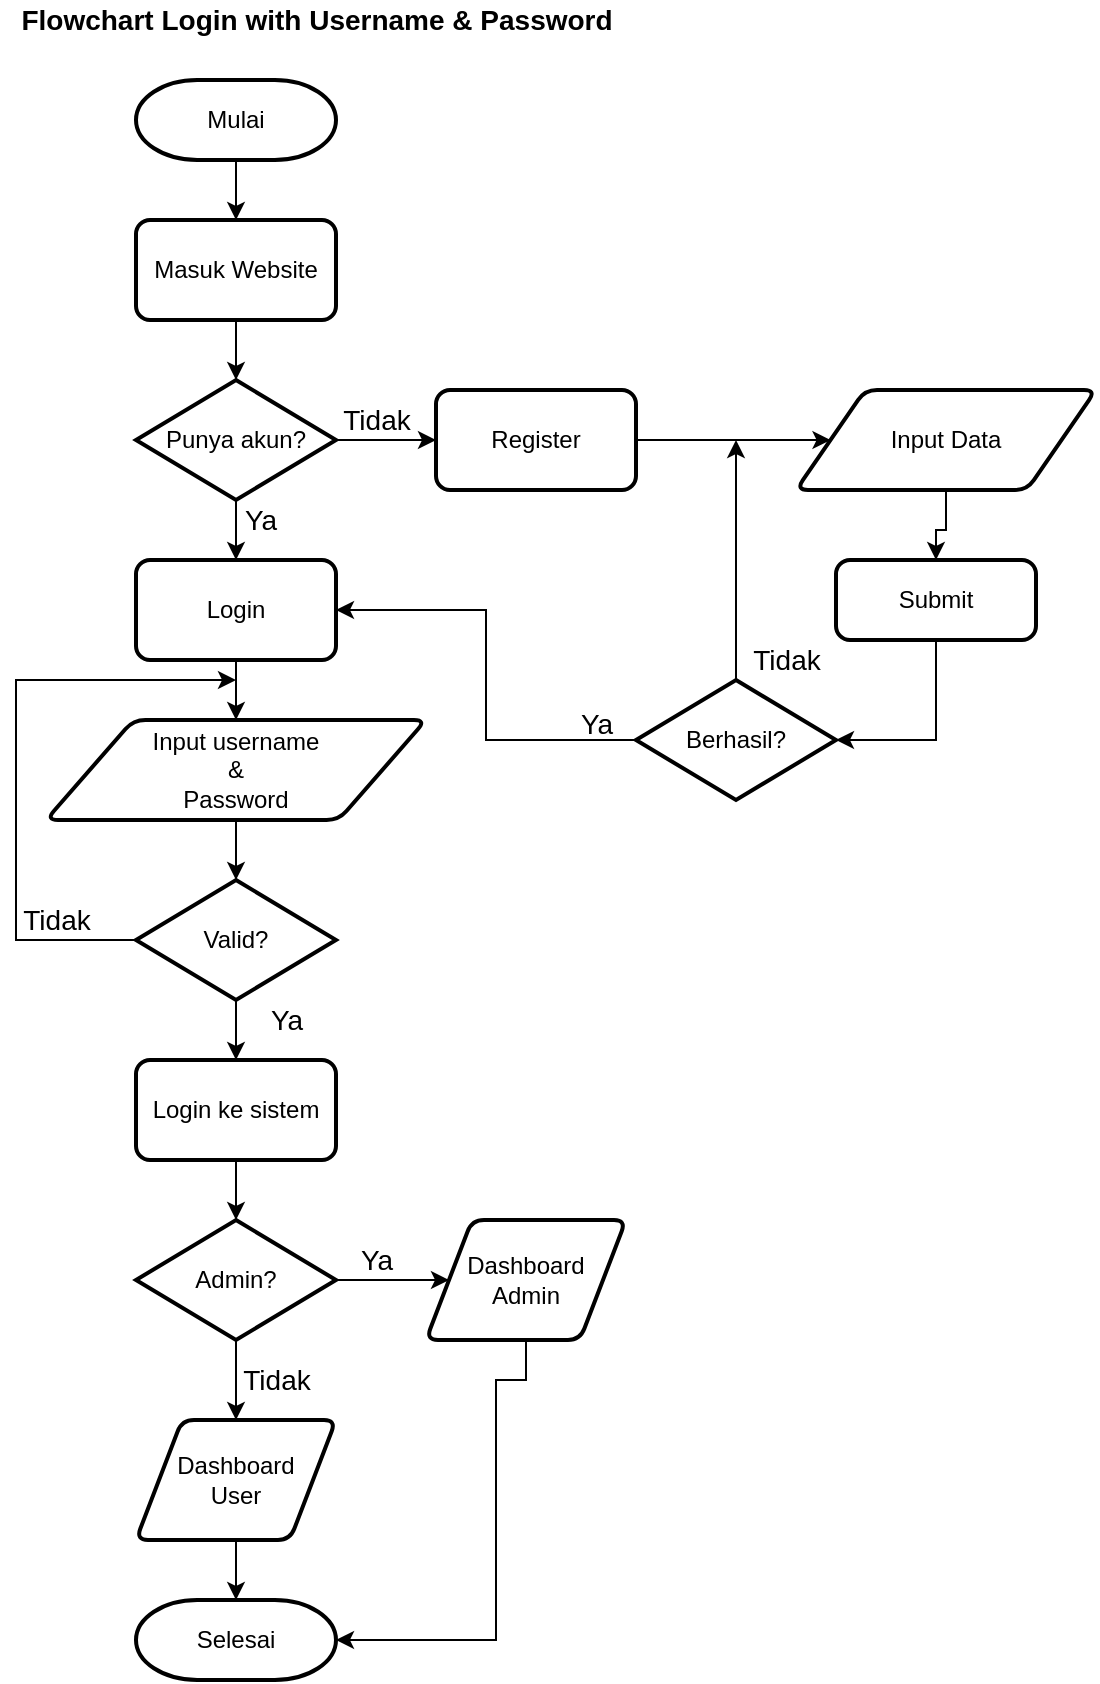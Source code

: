 <mxfile version="16.1.0" type="device" pages="5"><diagram id="rx80lkqpk2qFoOjLIC8C" name="Login"><mxGraphModel dx="868" dy="425" grid="1" gridSize="10" guides="1" tooltips="1" connect="1" arrows="1" fold="1" page="1" pageScale="1" pageWidth="850" pageHeight="1100" math="0" shadow="0"><root><mxCell id="0"/><mxCell id="1" parent="0"/><mxCell id="ijJ8cuFVeBBe80cX_dGB-28" value="&lt;b&gt;&lt;font style=&quot;font-size: 14px&quot;&gt;Flowchart Login with Username &amp;amp; Password&lt;/font&gt;&lt;/b&gt;" style="text;html=1;align=center;verticalAlign=middle;resizable=0;points=[];autosize=1;strokeColor=none;fillColor=none;" vertex="1" parent="1"><mxGeometry x="45" y="10" width="310" height="20" as="geometry"/></mxCell><mxCell id="SA-2f4mTRbUipCs8yHJT-26" value="" style="edgeStyle=orthogonalEdgeStyle;rounded=0;orthogonalLoop=1;jettySize=auto;html=1;fontSize=14;" edge="1" parent="1" source="SA-2f4mTRbUipCs8yHJT-2" target="SA-2f4mTRbUipCs8yHJT-22"><mxGeometry relative="1" as="geometry"/></mxCell><mxCell id="SA-2f4mTRbUipCs8yHJT-2" value="Mulai" style="strokeWidth=2;html=1;shape=mxgraph.flowchart.terminator;whiteSpace=wrap;" vertex="1" parent="1"><mxGeometry x="110" y="50" width="100" height="40" as="geometry"/></mxCell><mxCell id="SA-2f4mTRbUipCs8yHJT-27" value="" style="edgeStyle=orthogonalEdgeStyle;rounded=0;orthogonalLoop=1;jettySize=auto;html=1;fontSize=14;" edge="1" parent="1" source="SA-2f4mTRbUipCs8yHJT-22" target="SA-2f4mTRbUipCs8yHJT-23"><mxGeometry relative="1" as="geometry"/></mxCell><mxCell id="SA-2f4mTRbUipCs8yHJT-22" value="Masuk Website" style="rounded=1;whiteSpace=wrap;html=1;absoluteArcSize=1;arcSize=14;strokeWidth=2;" vertex="1" parent="1"><mxGeometry x="110" y="120" width="100" height="50" as="geometry"/></mxCell><mxCell id="SA-2f4mTRbUipCs8yHJT-29" value="" style="edgeStyle=orthogonalEdgeStyle;rounded=0;orthogonalLoop=1;jettySize=auto;html=1;fontSize=14;" edge="1" parent="1" source="SA-2f4mTRbUipCs8yHJT-23" target="SA-2f4mTRbUipCs8yHJT-28"><mxGeometry relative="1" as="geometry"/></mxCell><mxCell id="SA-2f4mTRbUipCs8yHJT-48" value="" style="edgeStyle=orthogonalEdgeStyle;rounded=0;orthogonalLoop=1;jettySize=auto;html=1;fontSize=14;" edge="1" parent="1" source="SA-2f4mTRbUipCs8yHJT-23" target="SA-2f4mTRbUipCs8yHJT-47"><mxGeometry relative="1" as="geometry"/></mxCell><mxCell id="SA-2f4mTRbUipCs8yHJT-23" value="Punya akun?" style="strokeWidth=2;html=1;shape=mxgraph.flowchart.decision;whiteSpace=wrap;" vertex="1" parent="1"><mxGeometry x="110" y="200" width="100" height="60" as="geometry"/></mxCell><mxCell id="SA-2f4mTRbUipCs8yHJT-31" value="" style="edgeStyle=orthogonalEdgeStyle;rounded=0;orthogonalLoop=1;jettySize=auto;html=1;fontSize=14;" edge="1" parent="1" source="SA-2f4mTRbUipCs8yHJT-28" target="SA-2f4mTRbUipCs8yHJT-30"><mxGeometry relative="1" as="geometry"/></mxCell><mxCell id="SA-2f4mTRbUipCs8yHJT-28" value="Login" style="rounded=1;whiteSpace=wrap;html=1;absoluteArcSize=1;arcSize=14;strokeWidth=2;" vertex="1" parent="1"><mxGeometry x="110" y="290" width="100" height="50" as="geometry"/></mxCell><mxCell id="SA-2f4mTRbUipCs8yHJT-33" value="" style="edgeStyle=orthogonalEdgeStyle;rounded=0;orthogonalLoop=1;jettySize=auto;html=1;fontSize=14;" edge="1" parent="1" source="SA-2f4mTRbUipCs8yHJT-30" target="SA-2f4mTRbUipCs8yHJT-32"><mxGeometry relative="1" as="geometry"/></mxCell><mxCell id="SA-2f4mTRbUipCs8yHJT-30" value="Input username&lt;br&gt;&amp;amp;&lt;br&gt;Password" style="shape=parallelogram;html=1;strokeWidth=2;perimeter=parallelogramPerimeter;whiteSpace=wrap;rounded=1;arcSize=12;size=0.23;" vertex="1" parent="1"><mxGeometry x="65" y="370" width="190" height="50" as="geometry"/></mxCell><mxCell id="SA-2f4mTRbUipCs8yHJT-38" value="" style="edgeStyle=orthogonalEdgeStyle;rounded=0;orthogonalLoop=1;jettySize=auto;html=1;fontSize=14;" edge="1" parent="1" source="SA-2f4mTRbUipCs8yHJT-32" target="SA-2f4mTRbUipCs8yHJT-35"><mxGeometry relative="1" as="geometry"/></mxCell><mxCell id="SA-2f4mTRbUipCs8yHJT-63" style="edgeStyle=orthogonalEdgeStyle;rounded=0;orthogonalLoop=1;jettySize=auto;html=1;fontSize=14;" edge="1" parent="1" source="SA-2f4mTRbUipCs8yHJT-32"><mxGeometry relative="1" as="geometry"><mxPoint x="160" y="350" as="targetPoint"/><Array as="points"><mxPoint x="50" y="480"/><mxPoint x="50" y="350"/></Array></mxGeometry></mxCell><mxCell id="SA-2f4mTRbUipCs8yHJT-32" value="Valid?" style="strokeWidth=2;html=1;shape=mxgraph.flowchart.decision;whiteSpace=wrap;" vertex="1" parent="1"><mxGeometry x="110" y="450" width="100" height="60" as="geometry"/></mxCell><mxCell id="SA-2f4mTRbUipCs8yHJT-39" value="" style="edgeStyle=orthogonalEdgeStyle;rounded=0;orthogonalLoop=1;jettySize=auto;html=1;fontSize=14;" edge="1" parent="1" source="SA-2f4mTRbUipCs8yHJT-35" target="SA-2f4mTRbUipCs8yHJT-36"><mxGeometry relative="1" as="geometry"/></mxCell><mxCell id="SA-2f4mTRbUipCs8yHJT-35" value="Login ke sistem" style="rounded=1;whiteSpace=wrap;html=1;absoluteArcSize=1;arcSize=14;strokeWidth=2;" vertex="1" parent="1"><mxGeometry x="110" y="540" width="100" height="50" as="geometry"/></mxCell><mxCell id="SA-2f4mTRbUipCs8yHJT-41" value="" style="edgeStyle=orthogonalEdgeStyle;rounded=0;orthogonalLoop=1;jettySize=auto;html=1;fontSize=14;" edge="1" parent="1" source="SA-2f4mTRbUipCs8yHJT-36" target="SA-2f4mTRbUipCs8yHJT-40"><mxGeometry relative="1" as="geometry"/></mxCell><mxCell id="SA-2f4mTRbUipCs8yHJT-43" value="" style="edgeStyle=orthogonalEdgeStyle;rounded=0;orthogonalLoop=1;jettySize=auto;html=1;fontSize=14;" edge="1" parent="1" source="SA-2f4mTRbUipCs8yHJT-36" target="SA-2f4mTRbUipCs8yHJT-42"><mxGeometry relative="1" as="geometry"/></mxCell><mxCell id="SA-2f4mTRbUipCs8yHJT-36" value="Admin?" style="strokeWidth=2;html=1;shape=mxgraph.flowchart.decision;whiteSpace=wrap;" vertex="1" parent="1"><mxGeometry x="110" y="620" width="100" height="60" as="geometry"/></mxCell><mxCell id="SA-2f4mTRbUipCs8yHJT-46" style="edgeStyle=orthogonalEdgeStyle;rounded=0;orthogonalLoop=1;jettySize=auto;html=1;entryX=1;entryY=0.5;entryDx=0;entryDy=0;entryPerimeter=0;fontSize=14;" edge="1" parent="1" source="SA-2f4mTRbUipCs8yHJT-40" target="SA-2f4mTRbUipCs8yHJT-44"><mxGeometry relative="1" as="geometry"><Array as="points"><mxPoint x="305" y="700"/><mxPoint x="290" y="700"/><mxPoint x="290" y="830"/></Array></mxGeometry></mxCell><mxCell id="SA-2f4mTRbUipCs8yHJT-40" value="Dashboard&lt;br&gt;Admin" style="shape=parallelogram;html=1;strokeWidth=2;perimeter=parallelogramPerimeter;whiteSpace=wrap;rounded=1;arcSize=12;size=0.23;" vertex="1" parent="1"><mxGeometry x="255" y="620" width="100" height="60" as="geometry"/></mxCell><mxCell id="SA-2f4mTRbUipCs8yHJT-45" value="" style="edgeStyle=orthogonalEdgeStyle;rounded=0;orthogonalLoop=1;jettySize=auto;html=1;fontSize=14;" edge="1" parent="1" source="SA-2f4mTRbUipCs8yHJT-42" target="SA-2f4mTRbUipCs8yHJT-44"><mxGeometry relative="1" as="geometry"/></mxCell><mxCell id="SA-2f4mTRbUipCs8yHJT-42" value="Dashboard&lt;br&gt;User" style="shape=parallelogram;html=1;strokeWidth=2;perimeter=parallelogramPerimeter;whiteSpace=wrap;rounded=1;arcSize=12;size=0.23;" vertex="1" parent="1"><mxGeometry x="110" y="720" width="100" height="60" as="geometry"/></mxCell><mxCell id="SA-2f4mTRbUipCs8yHJT-44" value="Selesai" style="strokeWidth=2;html=1;shape=mxgraph.flowchart.terminator;whiteSpace=wrap;" vertex="1" parent="1"><mxGeometry x="110" y="810" width="100" height="40" as="geometry"/></mxCell><mxCell id="SA-2f4mTRbUipCs8yHJT-50" value="" style="edgeStyle=orthogonalEdgeStyle;rounded=0;orthogonalLoop=1;jettySize=auto;html=1;fontSize=14;" edge="1" parent="1" source="SA-2f4mTRbUipCs8yHJT-47" target="SA-2f4mTRbUipCs8yHJT-49"><mxGeometry relative="1" as="geometry"/></mxCell><mxCell id="SA-2f4mTRbUipCs8yHJT-47" value="Register" style="rounded=1;whiteSpace=wrap;html=1;absoluteArcSize=1;arcSize=14;strokeWidth=2;" vertex="1" parent="1"><mxGeometry x="260" y="205" width="100" height="50" as="geometry"/></mxCell><mxCell id="SA-2f4mTRbUipCs8yHJT-55" value="" style="edgeStyle=orthogonalEdgeStyle;rounded=0;orthogonalLoop=1;jettySize=auto;html=1;fontSize=14;" edge="1" parent="1" source="SA-2f4mTRbUipCs8yHJT-49" target="SA-2f4mTRbUipCs8yHJT-51"><mxGeometry relative="1" as="geometry"/></mxCell><mxCell id="SA-2f4mTRbUipCs8yHJT-49" value="Input Data" style="shape=parallelogram;html=1;strokeWidth=2;perimeter=parallelogramPerimeter;whiteSpace=wrap;rounded=1;arcSize=12;size=0.23;" vertex="1" parent="1"><mxGeometry x="440" y="205" width="150" height="50" as="geometry"/></mxCell><mxCell id="SA-2f4mTRbUipCs8yHJT-66" style="edgeStyle=orthogonalEdgeStyle;rounded=0;orthogonalLoop=1;jettySize=auto;html=1;entryX=1;entryY=0.5;entryDx=0;entryDy=0;entryPerimeter=0;fontSize=14;" edge="1" parent="1" source="SA-2f4mTRbUipCs8yHJT-51" target="SA-2f4mTRbUipCs8yHJT-52"><mxGeometry relative="1" as="geometry"><Array as="points"><mxPoint x="510" y="380"/></Array></mxGeometry></mxCell><mxCell id="SA-2f4mTRbUipCs8yHJT-51" value="Submit" style="rounded=1;whiteSpace=wrap;html=1;absoluteArcSize=1;arcSize=14;strokeWidth=2;" vertex="1" parent="1"><mxGeometry x="460" y="290" width="100" height="40" as="geometry"/></mxCell><mxCell id="SA-2f4mTRbUipCs8yHJT-57" style="edgeStyle=orthogonalEdgeStyle;rounded=0;orthogonalLoop=1;jettySize=auto;html=1;entryX=1;entryY=0.5;entryDx=0;entryDy=0;fontSize=14;" edge="1" parent="1" source="SA-2f4mTRbUipCs8yHJT-52" target="SA-2f4mTRbUipCs8yHJT-28"><mxGeometry relative="1" as="geometry"/></mxCell><mxCell id="SA-2f4mTRbUipCs8yHJT-67" style="edgeStyle=orthogonalEdgeStyle;rounded=0;orthogonalLoop=1;jettySize=auto;html=1;fontSize=14;" edge="1" parent="1" source="SA-2f4mTRbUipCs8yHJT-52"><mxGeometry relative="1" as="geometry"><mxPoint x="410" y="230" as="targetPoint"/></mxGeometry></mxCell><mxCell id="SA-2f4mTRbUipCs8yHJT-52" value="Berhasil?" style="strokeWidth=2;html=1;shape=mxgraph.flowchart.decision;whiteSpace=wrap;" vertex="1" parent="1"><mxGeometry x="360" y="350" width="100" height="60" as="geometry"/></mxCell><mxCell id="SA-2f4mTRbUipCs8yHJT-58" value="Tidak" style="text;html=1;align=center;verticalAlign=middle;resizable=0;points=[];autosize=1;strokeColor=none;fillColor=none;fontSize=14;" vertex="1" parent="1"><mxGeometry x="205" y="210" width="50" height="20" as="geometry"/></mxCell><mxCell id="SA-2f4mTRbUipCs8yHJT-59" value="Ya" style="text;html=1;align=center;verticalAlign=middle;resizable=0;points=[];autosize=1;strokeColor=none;fillColor=none;fontSize=14;" vertex="1" parent="1"><mxGeometry x="157" y="260" width="30" height="20" as="geometry"/></mxCell><mxCell id="SA-2f4mTRbUipCs8yHJT-60" value="Ya" style="text;html=1;align=center;verticalAlign=middle;resizable=0;points=[];autosize=1;strokeColor=none;fillColor=none;fontSize=14;" vertex="1" parent="1"><mxGeometry x="170" y="510" width="30" height="20" as="geometry"/></mxCell><mxCell id="SA-2f4mTRbUipCs8yHJT-61" value="Ya" style="text;html=1;align=center;verticalAlign=middle;resizable=0;points=[];autosize=1;strokeColor=none;fillColor=none;fontSize=14;" vertex="1" parent="1"><mxGeometry x="215" y="630" width="30" height="20" as="geometry"/></mxCell><mxCell id="SA-2f4mTRbUipCs8yHJT-62" value="Tidak" style="text;html=1;align=center;verticalAlign=middle;resizable=0;points=[];autosize=1;strokeColor=none;fillColor=none;fontSize=14;" vertex="1" parent="1"><mxGeometry x="155" y="690" width="50" height="20" as="geometry"/></mxCell><mxCell id="SA-2f4mTRbUipCs8yHJT-64" value="Tidak" style="text;html=1;align=center;verticalAlign=middle;resizable=0;points=[];autosize=1;strokeColor=none;fillColor=none;fontSize=14;" vertex="1" parent="1"><mxGeometry x="45" y="460" width="50" height="20" as="geometry"/></mxCell><mxCell id="SA-2f4mTRbUipCs8yHJT-68" value="Tidak" style="text;html=1;align=center;verticalAlign=middle;resizable=0;points=[];autosize=1;strokeColor=none;fillColor=none;fontSize=14;" vertex="1" parent="1"><mxGeometry x="410" y="330" width="50" height="20" as="geometry"/></mxCell><mxCell id="SA-2f4mTRbUipCs8yHJT-69" value="Ya" style="text;html=1;align=center;verticalAlign=middle;resizable=0;points=[];autosize=1;strokeColor=none;fillColor=none;fontSize=14;" vertex="1" parent="1"><mxGeometry x="325" y="362" width="30" height="20" as="geometry"/></mxCell></root></mxGraphModel></diagram><diagram id="yMdYK_zkgHC_umi8hDHb" name="Lupa Password"><mxGraphModel dx="868" dy="425" grid="1" gridSize="10" guides="1" tooltips="1" connect="1" arrows="1" fold="1" page="1" pageScale="1" pageWidth="850" pageHeight="1100" math="0" shadow="0"><root><mxCell id="dCIcxEpF7fqLljwIIMuG-0"/><mxCell id="dCIcxEpF7fqLljwIIMuG-1" parent="dCIcxEpF7fqLljwIIMuG-0"/><mxCell id="CD-cs4CXYmgtim3yvNDr-0" value="&lt;b&gt;Flowchart Lupa Password&lt;/b&gt;" style="text;html=1;align=center;verticalAlign=middle;resizable=0;points=[];autosize=1;strokeColor=none;fillColor=none;fontSize=15;" vertex="1" parent="dCIcxEpF7fqLljwIIMuG-1"><mxGeometry x="70" y="20" width="200" height="20" as="geometry"/></mxCell></root></mxGraphModel></diagram><diagram id="-RjNgvPraBdRphDLfEz1" name="Print Laporan"><mxGraphModel dx="868" dy="425" grid="1" gridSize="10" guides="1" tooltips="1" connect="1" arrows="1" fold="1" page="1" pageScale="1" pageWidth="850" pageHeight="1100" math="0" shadow="0"><root><mxCell id="Cq1uofsX-Bh1kiRBXkOn-0"/><mxCell id="Cq1uofsX-Bh1kiRBXkOn-1" parent="Cq1uofsX-Bh1kiRBXkOn-0"/><mxCell id="Cq1uofsX-Bh1kiRBXkOn-5" value="" style="edgeStyle=orthogonalEdgeStyle;rounded=0;orthogonalLoop=1;jettySize=auto;html=1;fontSize=14;" edge="1" parent="Cq1uofsX-Bh1kiRBXkOn-1" source="Cq1uofsX-Bh1kiRBXkOn-2" target="Cq1uofsX-Bh1kiRBXkOn-3"><mxGeometry relative="1" as="geometry"/></mxCell><mxCell id="Cq1uofsX-Bh1kiRBXkOn-2" value="Mulai" style="strokeWidth=2;html=1;shape=mxgraph.flowchart.terminator;whiteSpace=wrap;fontSize=14;" vertex="1" parent="Cq1uofsX-Bh1kiRBXkOn-1"><mxGeometry x="190" y="80" width="100" height="40" as="geometry"/></mxCell><mxCell id="Cq1uofsX-Bh1kiRBXkOn-6" value="" style="edgeStyle=orthogonalEdgeStyle;rounded=0;orthogonalLoop=1;jettySize=auto;html=1;fontSize=14;" edge="1" parent="Cq1uofsX-Bh1kiRBXkOn-1" source="Cq1uofsX-Bh1kiRBXkOn-3" target="Cq1uofsX-Bh1kiRBXkOn-4"><mxGeometry relative="1" as="geometry"/></mxCell><mxCell id="Cq1uofsX-Bh1kiRBXkOn-3" value="Halaman Index" style="shape=parallelogram;html=1;strokeWidth=2;perimeter=parallelogramPerimeter;whiteSpace=wrap;rounded=1;arcSize=12;size=0.23;fontSize=14;" vertex="1" parent="Cq1uofsX-Bh1kiRBXkOn-1"><mxGeometry x="170" y="160" width="140" height="60" as="geometry"/></mxCell><mxCell id="Cq1uofsX-Bh1kiRBXkOn-10" value="" style="edgeStyle=orthogonalEdgeStyle;rounded=0;orthogonalLoop=1;jettySize=auto;html=1;fontSize=14;" edge="1" parent="Cq1uofsX-Bh1kiRBXkOn-1" source="Cq1uofsX-Bh1kiRBXkOn-4" target="Cq1uofsX-Bh1kiRBXkOn-9"><mxGeometry relative="1" as="geometry"/></mxCell><mxCell id="Cq1uofsX-Bh1kiRBXkOn-4" value="Cetak" style="rounded=1;whiteSpace=wrap;html=1;absoluteArcSize=1;arcSize=14;strokeWidth=2;fontSize=14;" vertex="1" parent="Cq1uofsX-Bh1kiRBXkOn-1"><mxGeometry x="190" y="260" width="100" height="50" as="geometry"/></mxCell><mxCell id="Cq1uofsX-Bh1kiRBXkOn-12" value="" style="edgeStyle=orthogonalEdgeStyle;rounded=0;orthogonalLoop=1;jettySize=auto;html=1;fontSize=14;" edge="1" parent="Cq1uofsX-Bh1kiRBXkOn-1" source="Cq1uofsX-Bh1kiRBXkOn-9" target="Cq1uofsX-Bh1kiRBXkOn-11"><mxGeometry relative="1" as="geometry"/></mxCell><mxCell id="Cq1uofsX-Bh1kiRBXkOn-13" style="edgeStyle=orthogonalEdgeStyle;rounded=0;orthogonalLoop=1;jettySize=auto;html=1;fontSize=14;entryX=0;entryY=0.25;entryDx=0;entryDy=0;" edge="1" parent="Cq1uofsX-Bh1kiRBXkOn-1" source="Cq1uofsX-Bh1kiRBXkOn-9" target="Cq1uofsX-Bh1kiRBXkOn-3"><mxGeometry relative="1" as="geometry"><mxPoint x="140" y="180" as="targetPoint"/><Array as="points"><mxPoint x="150" y="385"/><mxPoint x="150" y="180"/></Array></mxGeometry></mxCell><mxCell id="Cq1uofsX-Bh1kiRBXkOn-9" value="Download?" style="strokeWidth=2;html=1;shape=mxgraph.flowchart.decision;whiteSpace=wrap;fontSize=14;" vertex="1" parent="Cq1uofsX-Bh1kiRBXkOn-1"><mxGeometry x="190" y="350" width="100" height="70" as="geometry"/></mxCell><mxCell id="Cq1uofsX-Bh1kiRBXkOn-15" value="" style="edgeStyle=orthogonalEdgeStyle;rounded=0;orthogonalLoop=1;jettySize=auto;html=1;fontSize=14;" edge="1" parent="Cq1uofsX-Bh1kiRBXkOn-1" source="Cq1uofsX-Bh1kiRBXkOn-11" target="Cq1uofsX-Bh1kiRBXkOn-14"><mxGeometry relative="1" as="geometry"/></mxCell><mxCell id="Cq1uofsX-Bh1kiRBXkOn-11" value="dokumen" style="shape=parallelogram;html=1;strokeWidth=2;perimeter=parallelogramPerimeter;whiteSpace=wrap;rounded=1;arcSize=12;size=0.23;fontSize=14;" vertex="1" parent="Cq1uofsX-Bh1kiRBXkOn-1"><mxGeometry x="180" y="450" width="120" height="40" as="geometry"/></mxCell><mxCell id="Cq1uofsX-Bh1kiRBXkOn-14" value="Selesai" style="strokeWidth=2;html=1;shape=mxgraph.flowchart.terminator;whiteSpace=wrap;fontSize=14;" vertex="1" parent="Cq1uofsX-Bh1kiRBXkOn-1"><mxGeometry x="190" y="520" width="100" height="40" as="geometry"/></mxCell><mxCell id="Cq1uofsX-Bh1kiRBXkOn-16" value="&lt;b style=&quot;font-size: 15px;&quot;&gt;Flowchart Print Laporan&lt;/b&gt;" style="text;html=1;align=center;verticalAlign=middle;resizable=0;points=[];autosize=1;strokeColor=none;fillColor=none;fontSize=15;" vertex="1" parent="Cq1uofsX-Bh1kiRBXkOn-1"><mxGeometry x="145" y="40" width="190" height="20" as="geometry"/></mxCell><mxCell id="BYCdUAOTc5WtZoQ0M6v--0" value="Ya" style="text;html=1;align=center;verticalAlign=middle;resizable=0;points=[];autosize=1;strokeColor=none;fillColor=none;fontSize=15;" vertex="1" parent="Cq1uofsX-Bh1kiRBXkOn-1"><mxGeometry x="241" y="420" width="30" height="20" as="geometry"/></mxCell><mxCell id="BYCdUAOTc5WtZoQ0M6v--1" value="Tidak" style="text;html=1;align=center;verticalAlign=middle;resizable=0;points=[];autosize=1;strokeColor=none;fillColor=none;fontSize=15;" vertex="1" parent="Cq1uofsX-Bh1kiRBXkOn-1"><mxGeometry x="145" y="360" width="50" height="20" as="geometry"/></mxCell></root></mxGraphModel></diagram><diagram id="siaSvFk2t45sn5ybZk56" name="Database Design"><mxGraphModel dx="868" dy="482" grid="1" gridSize="10" guides="1" tooltips="1" connect="1" arrows="1" fold="1" page="1" pageScale="1" pageWidth="850" pageHeight="1100" math="0" shadow="0"><root><mxCell id="QJmSXj6_MOihxKtI86Vw-0"/><mxCell id="QJmSXj6_MOihxKtI86Vw-1" parent="QJmSXj6_MOihxKtI86Vw-0"/><mxCell id="oLqrpuv3v3aZEkCecpL8-0" value="Database Design" style="text;html=1;align=center;verticalAlign=middle;resizable=0;points=[];autosize=1;strokeColor=none;fillColor=none;fontSize=15;fontStyle=1" vertex="1" parent="QJmSXj6_MOihxKtI86Vw-1"><mxGeometry x="85" y="20" width="140" height="20" as="geometry"/></mxCell></root></mxGraphModel></diagram><diagram id="NaLspWGloIyp06e_oNn0" name="Use Case Diagram"><mxGraphModel dx="868" dy="482" grid="1" gridSize="10" guides="1" tooltips="1" connect="1" arrows="1" fold="1" page="1" pageScale="1" pageWidth="850" pageHeight="1100" math="0" shadow="0"><root><mxCell id="aPL79WlpSjq9WNMQztIr-0"/><mxCell id="aPL79WlpSjq9WNMQztIr-1" parent="aPL79WlpSjq9WNMQztIr-0"/><mxCell id="zcQat2wCEZWhiUeCZBfv-0" value="&lt;b&gt;Use Case Diagram&lt;/b&gt;" style="text;html=1;align=center;verticalAlign=middle;resizable=0;points=[];autosize=1;strokeColor=none;fillColor=none;fontSize=15;" vertex="1" parent="aPL79WlpSjq9WNMQztIr-1"><mxGeometry x="25" y="20" width="150" height="20" as="geometry"/></mxCell></root></mxGraphModel></diagram></mxfile>